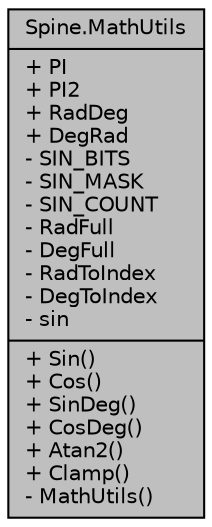 digraph "Spine.MathUtils"
{
 // LATEX_PDF_SIZE
  edge [fontname="Helvetica",fontsize="10",labelfontname="Helvetica",labelfontsize="10"];
  node [fontname="Helvetica",fontsize="10",shape=record];
  Node1 [label="{Spine.MathUtils\n|+ PI\l+ PI2\l+ RadDeg\l+ DegRad\l- SIN_BITS\l- SIN_MASK\l- SIN_COUNT\l- RadFull\l- DegFull\l- RadToIndex\l- DegToIndex\l- sin\l|+ Sin()\l+ Cos()\l+ SinDeg()\l+ CosDeg()\l+ Atan2()\l+ Clamp()\l- MathUtils()\l}",height=0.2,width=0.4,color="black", fillcolor="grey75", style="filled", fontcolor="black",tooltip=" "];
}
